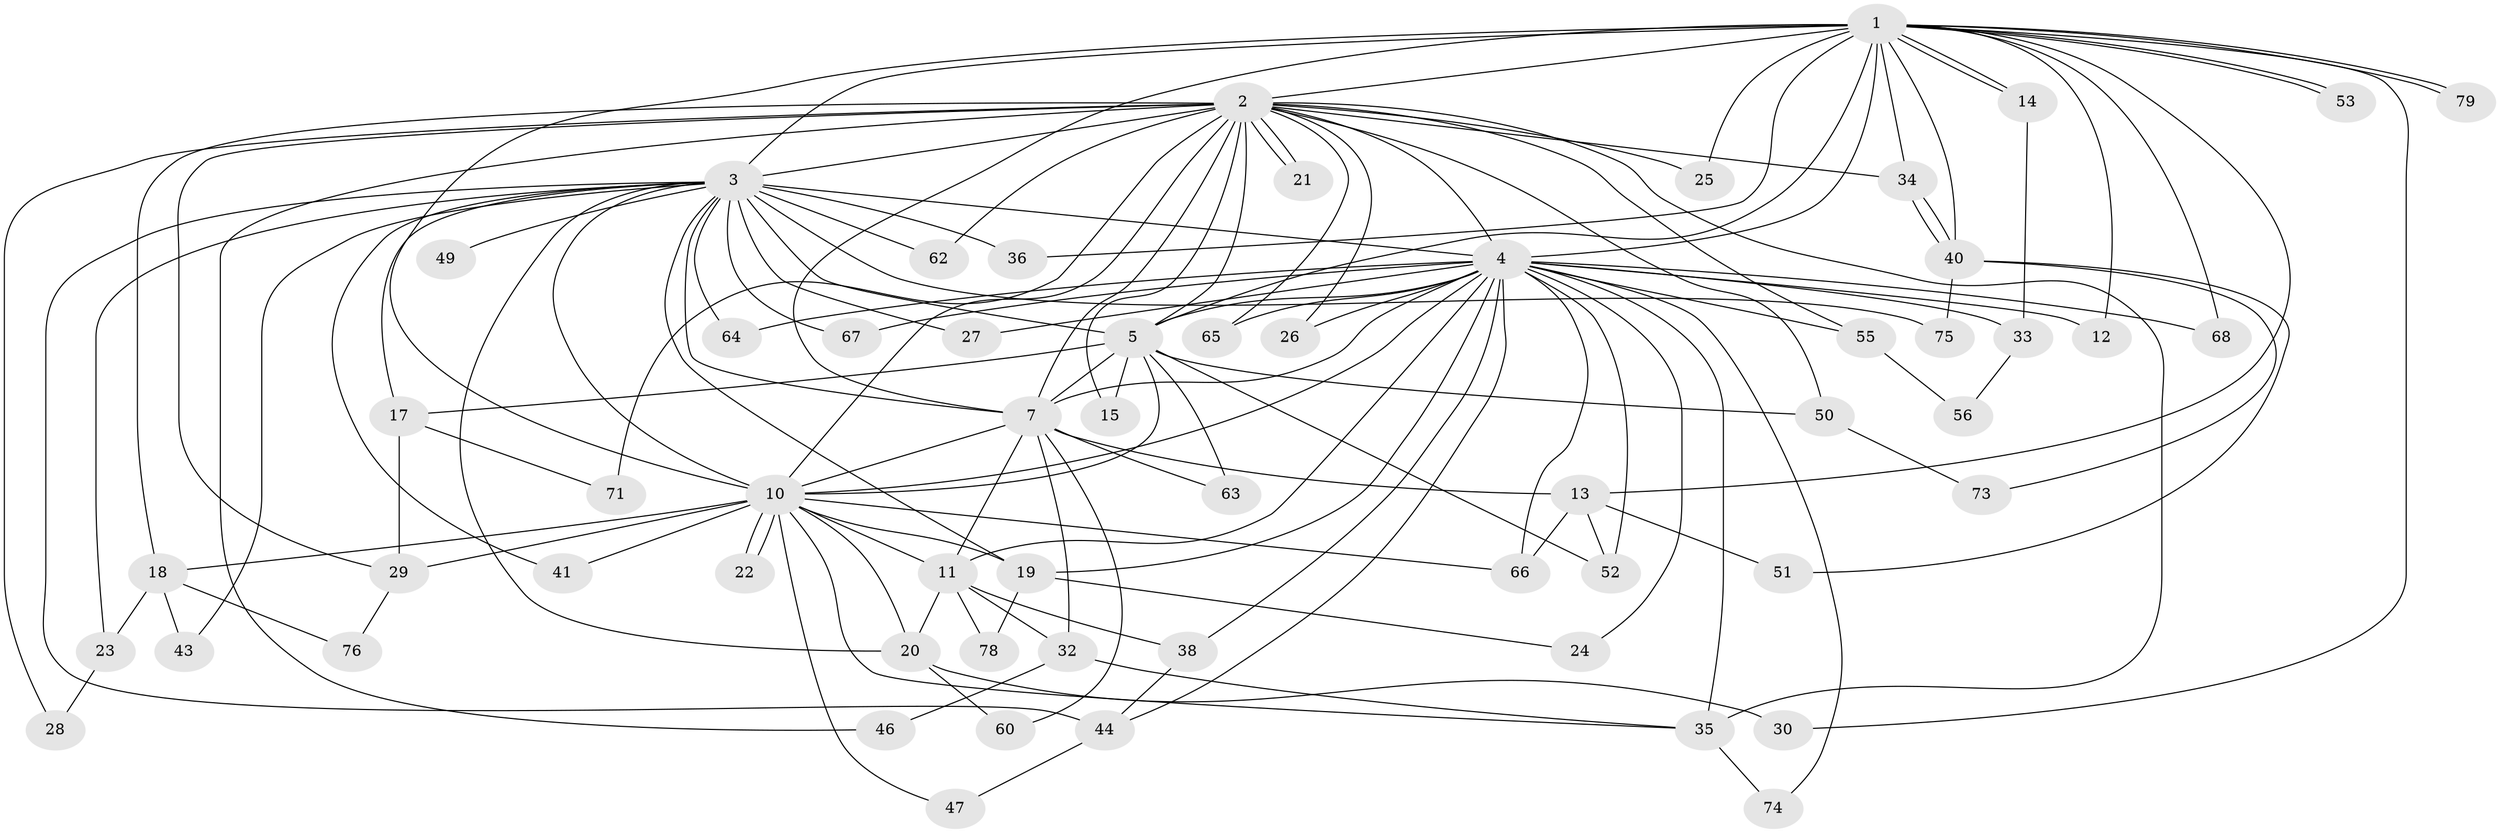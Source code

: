 // Generated by graph-tools (version 1.1) at 2025/51/02/27/25 19:51:53]
// undirected, 60 vertices, 136 edges
graph export_dot {
graph [start="1"]
  node [color=gray90,style=filled];
  1 [super="+16"];
  2 [super="+9"];
  3 [super="+6"];
  4 [super="+8"];
  5 [super="+58"];
  7 [super="+45"];
  10 [super="+48"];
  11 [super="+77"];
  12;
  13;
  14;
  15;
  17 [super="+54"];
  18 [super="+31"];
  19 [super="+61"];
  20;
  21;
  22;
  23;
  24;
  25;
  26;
  27 [super="+37"];
  28;
  29 [super="+69"];
  30;
  32 [super="+70"];
  33;
  34;
  35 [super="+39"];
  36;
  38;
  40 [super="+42"];
  41;
  43;
  44 [super="+59"];
  46;
  47;
  49;
  50;
  51;
  52 [super="+57"];
  53;
  55;
  56;
  60;
  62;
  63;
  64;
  65;
  66 [super="+72"];
  67;
  68;
  71;
  73;
  74;
  75;
  76;
  78;
  79;
  1 -- 2 [weight=2];
  1 -- 3 [weight=2];
  1 -- 4 [weight=3];
  1 -- 5;
  1 -- 7;
  1 -- 10;
  1 -- 12;
  1 -- 13;
  1 -- 14;
  1 -- 14;
  1 -- 25;
  1 -- 30;
  1 -- 34;
  1 -- 36;
  1 -- 53;
  1 -- 53;
  1 -- 68;
  1 -- 79;
  1 -- 79;
  1 -- 40;
  2 -- 3 [weight=4];
  2 -- 4 [weight=4];
  2 -- 5 [weight=2];
  2 -- 7 [weight=2];
  2 -- 10 [weight=2];
  2 -- 15;
  2 -- 21;
  2 -- 21;
  2 -- 25;
  2 -- 28;
  2 -- 29;
  2 -- 34;
  2 -- 65;
  2 -- 35;
  2 -- 71;
  2 -- 46;
  2 -- 18 [weight=2];
  2 -- 50;
  2 -- 55;
  2 -- 26;
  2 -- 62;
  3 -- 4 [weight=4];
  3 -- 5 [weight=2];
  3 -- 7 [weight=3];
  3 -- 10 [weight=2];
  3 -- 17;
  3 -- 19;
  3 -- 27;
  3 -- 43;
  3 -- 49 [weight=2];
  3 -- 64;
  3 -- 67;
  3 -- 75;
  3 -- 20;
  3 -- 23;
  3 -- 36;
  3 -- 41;
  3 -- 62;
  3 -- 44;
  4 -- 5 [weight=2];
  4 -- 7 [weight=2];
  4 -- 10 [weight=2];
  4 -- 11;
  4 -- 12;
  4 -- 24;
  4 -- 26;
  4 -- 27 [weight=2];
  4 -- 33;
  4 -- 38;
  4 -- 44;
  4 -- 52 [weight=2];
  4 -- 55;
  4 -- 65;
  4 -- 68;
  4 -- 74;
  4 -- 64;
  4 -- 66;
  4 -- 35;
  4 -- 67;
  4 -- 19;
  5 -- 7;
  5 -- 10;
  5 -- 15;
  5 -- 17;
  5 -- 50;
  5 -- 63;
  5 -- 52;
  7 -- 10;
  7 -- 13;
  7 -- 32;
  7 -- 60;
  7 -- 63;
  7 -- 11;
  10 -- 11;
  10 -- 18;
  10 -- 19;
  10 -- 22;
  10 -- 22;
  10 -- 29 [weight=2];
  10 -- 41;
  10 -- 47;
  10 -- 20;
  10 -- 66;
  10 -- 35;
  11 -- 20;
  11 -- 32;
  11 -- 38;
  11 -- 78;
  13 -- 51;
  13 -- 52;
  13 -- 66;
  14 -- 33;
  17 -- 29;
  17 -- 71;
  18 -- 23;
  18 -- 43;
  18 -- 76;
  19 -- 24;
  19 -- 78;
  20 -- 30;
  20 -- 60;
  23 -- 28;
  29 -- 76;
  32 -- 46;
  32 -- 35;
  33 -- 56;
  34 -- 40;
  34 -- 40;
  35 -- 74;
  38 -- 44;
  40 -- 73;
  40 -- 75;
  40 -- 51;
  44 -- 47;
  50 -- 73;
  55 -- 56;
}

